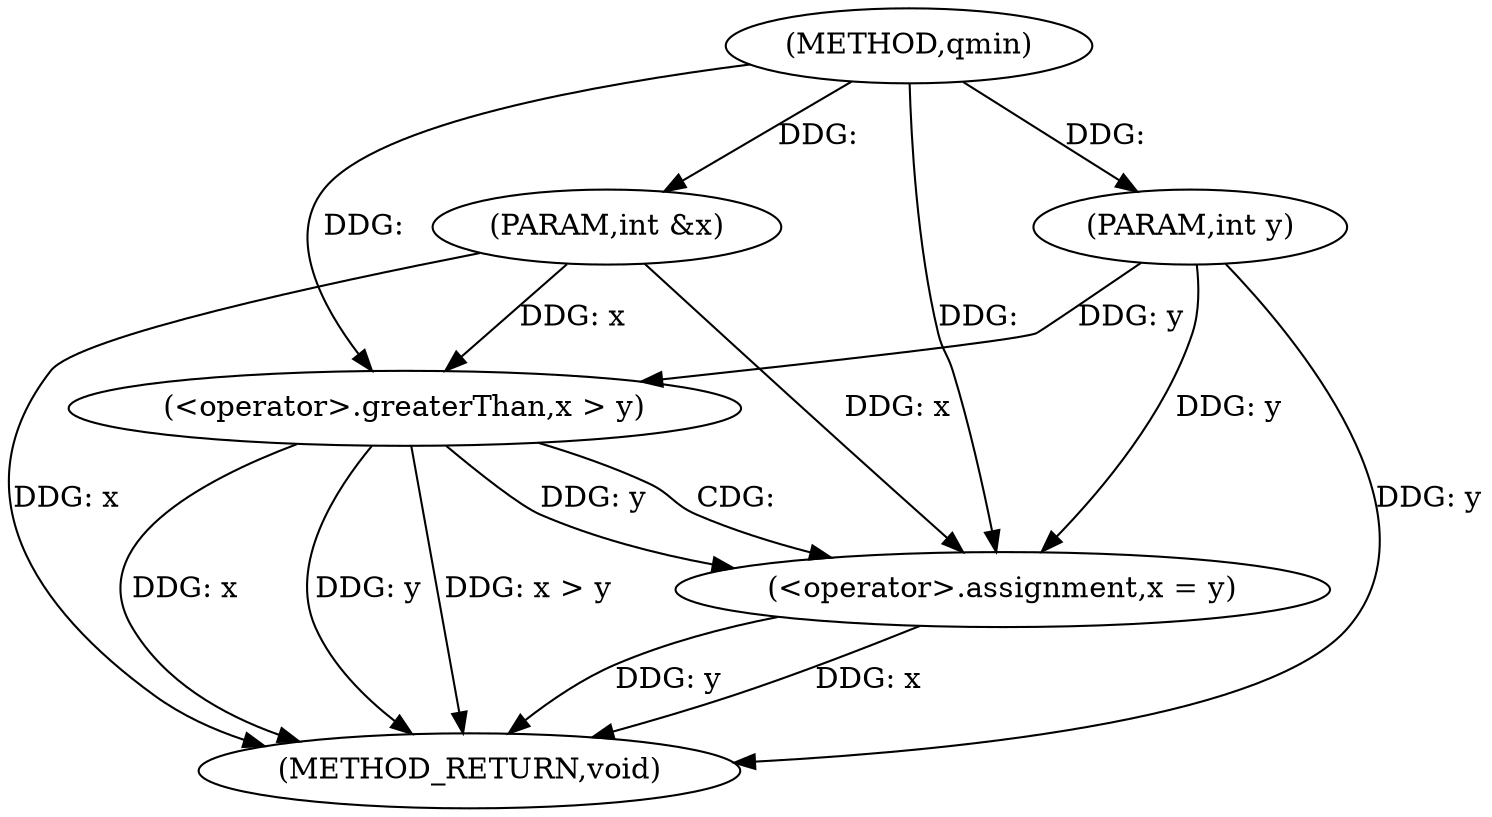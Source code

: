 digraph "qmin" {  
"1000115" [label = "(METHOD,qmin)" ]
"1000126" [label = "(METHOD_RETURN,void)" ]
"1000116" [label = "(PARAM,int &x)" ]
"1000117" [label = "(PARAM,int y)" ]
"1000120" [label = "(<operator>.greaterThan,x > y)" ]
"1000123" [label = "(<operator>.assignment,x = y)" ]
  "1000116" -> "1000126"  [ label = "DDG: x"] 
  "1000117" -> "1000126"  [ label = "DDG: y"] 
  "1000120" -> "1000126"  [ label = "DDG: x"] 
  "1000120" -> "1000126"  [ label = "DDG: y"] 
  "1000120" -> "1000126"  [ label = "DDG: x > y"] 
  "1000123" -> "1000126"  [ label = "DDG: x"] 
  "1000123" -> "1000126"  [ label = "DDG: y"] 
  "1000115" -> "1000116"  [ label = "DDG: "] 
  "1000115" -> "1000117"  [ label = "DDG: "] 
  "1000120" -> "1000123"  [ label = "DDG: y"] 
  "1000117" -> "1000123"  [ label = "DDG: y"] 
  "1000115" -> "1000123"  [ label = "DDG: "] 
  "1000116" -> "1000120"  [ label = "DDG: x"] 
  "1000115" -> "1000120"  [ label = "DDG: "] 
  "1000117" -> "1000120"  [ label = "DDG: y"] 
  "1000116" -> "1000123"  [ label = "DDG: x"] 
  "1000120" -> "1000123"  [ label = "CDG: "] 
}
